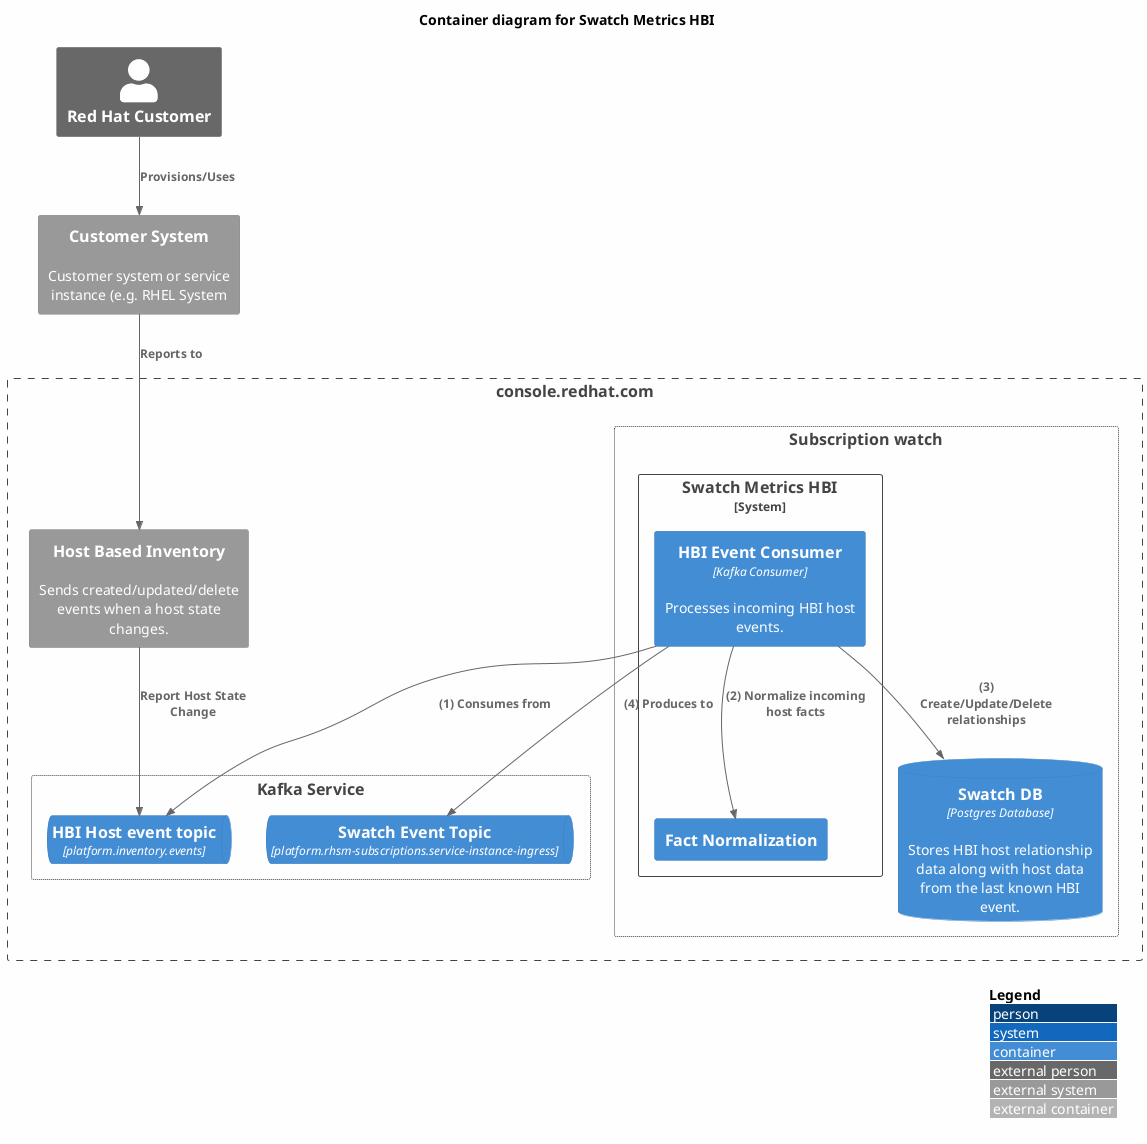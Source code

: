 @startuml
!include <C4/C4_Container>

' see https://forum.plantuml.net/8356/white-backgrounds-are-rendered-transparent-in-svg
skinparam backgroundColor #FEFEFE

' styling
AddBoundaryTag("internal", $borderStyle=DottedLine())
UpdateSystemBoundaryStyle($borderStyle=SolidLine())

LAYOUT_WITH_LEGEND()

title Container diagram for Swatch Metrics HBI

Person_Ext(customer, "Red Hat Customer")
System_Ext(customer_system, "Customer System", "Customer system or service instance (e.g. RHEL System")

Boundary(crc, "console.redhat.com") {
  Boundary(swatch, "Subscription watch", $tags="internal") {
    System_Boundary(swath-metrics-hbi, "Swatch Metrics HBI") {
      Container(hbi_event_consumer, "HBI Event Consumer", "Kafka Consumer", "Processes incoming HBI host events.")
      Container(fact_normalization, "Fact Normalization", "", "")
    }
    ContainerDb(db, "Swatch DB", "Postgres Database", "Stores HBI host relationship data along with host data from the last known HBI event.")
  }

  Boundary(kafka, "Kafka Service", $tags="internal") {
    ContainerQueue(swatch_event_topic, "Swatch Event Topic", "platform.rhsm-subscriptions.service-instance-ingress")
    ContainerQueue(hbi_host_event_topic, "HBI Host event topic", "platform.inventory.events")
  }

  System_Ext(hbi, "Host Based Inventory", "Sends created/updated/delete events when a host state changes.") {
  }
}

' external dataflows
Rel(customer, customer_system, "Provisions/Uses")
Rel(customer_system, hbi, "Reports to")

' HBI data flow
Rel(hbi, hbi_host_event_topic, "Report Host State Change")

' swatch-metrics-hbi dataflow
Rel(hbi_event_consumer, hbi_host_event_topic, "(1) Consumes from")
Rel(hbi_event_consumer, fact_normalization, "(2) Normalize incoming host facts")
Rel(hbi_event_consumer, db, "(3) Create/Update/Delete relationships")
Rel(hbi_event_consumer, swatch_event_topic, "(4) Produces to")

@enduml
